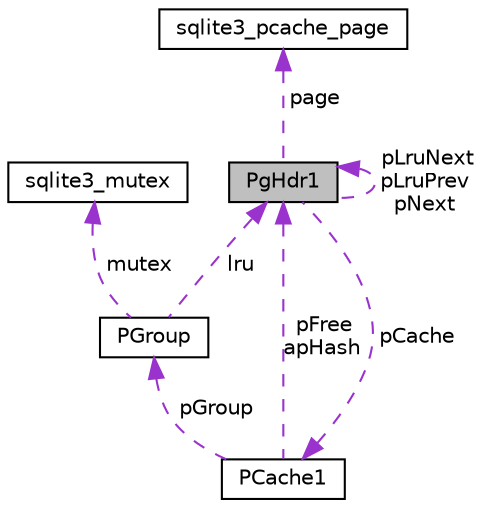 digraph "PgHdr1"
{
 // LATEX_PDF_SIZE
  edge [fontname="Helvetica",fontsize="10",labelfontname="Helvetica",labelfontsize="10"];
  node [fontname="Helvetica",fontsize="10",shape=record];
  Node1 [label="PgHdr1",height=0.2,width=0.4,color="black", fillcolor="grey75", style="filled", fontcolor="black",tooltip=" "];
  Node2 -> Node1 [dir="back",color="darkorchid3",fontsize="10",style="dashed",label=" page" ,fontname="Helvetica"];
  Node2 [label="sqlite3_pcache_page",height=0.2,width=0.4,color="black", fillcolor="white", style="filled",URL="$structsqlite3__pcache__page.html",tooltip=" "];
  Node1 -> Node1 [dir="back",color="darkorchid3",fontsize="10",style="dashed",label=" pLruNext\npLruPrev\npNext" ,fontname="Helvetica"];
  Node3 -> Node1 [dir="back",color="darkorchid3",fontsize="10",style="dashed",label=" pCache" ,fontname="Helvetica"];
  Node3 [label="PCache1",height=0.2,width=0.4,color="black", fillcolor="white", style="filled",URL="$structPCache1.html",tooltip=" "];
  Node4 -> Node3 [dir="back",color="darkorchid3",fontsize="10",style="dashed",label=" pGroup" ,fontname="Helvetica"];
  Node4 [label="PGroup",height=0.2,width=0.4,color="black", fillcolor="white", style="filled",URL="$structPGroup.html",tooltip=" "];
  Node1 -> Node4 [dir="back",color="darkorchid3",fontsize="10",style="dashed",label=" lru" ,fontname="Helvetica"];
  Node5 -> Node4 [dir="back",color="darkorchid3",fontsize="10",style="dashed",label=" mutex" ,fontname="Helvetica"];
  Node5 [label="sqlite3_mutex",height=0.2,width=0.4,color="black", fillcolor="white", style="filled",URL="$structsqlite3__mutex.html",tooltip=" "];
  Node1 -> Node3 [dir="back",color="darkorchid3",fontsize="10",style="dashed",label=" pFree\napHash" ,fontname="Helvetica"];
}
